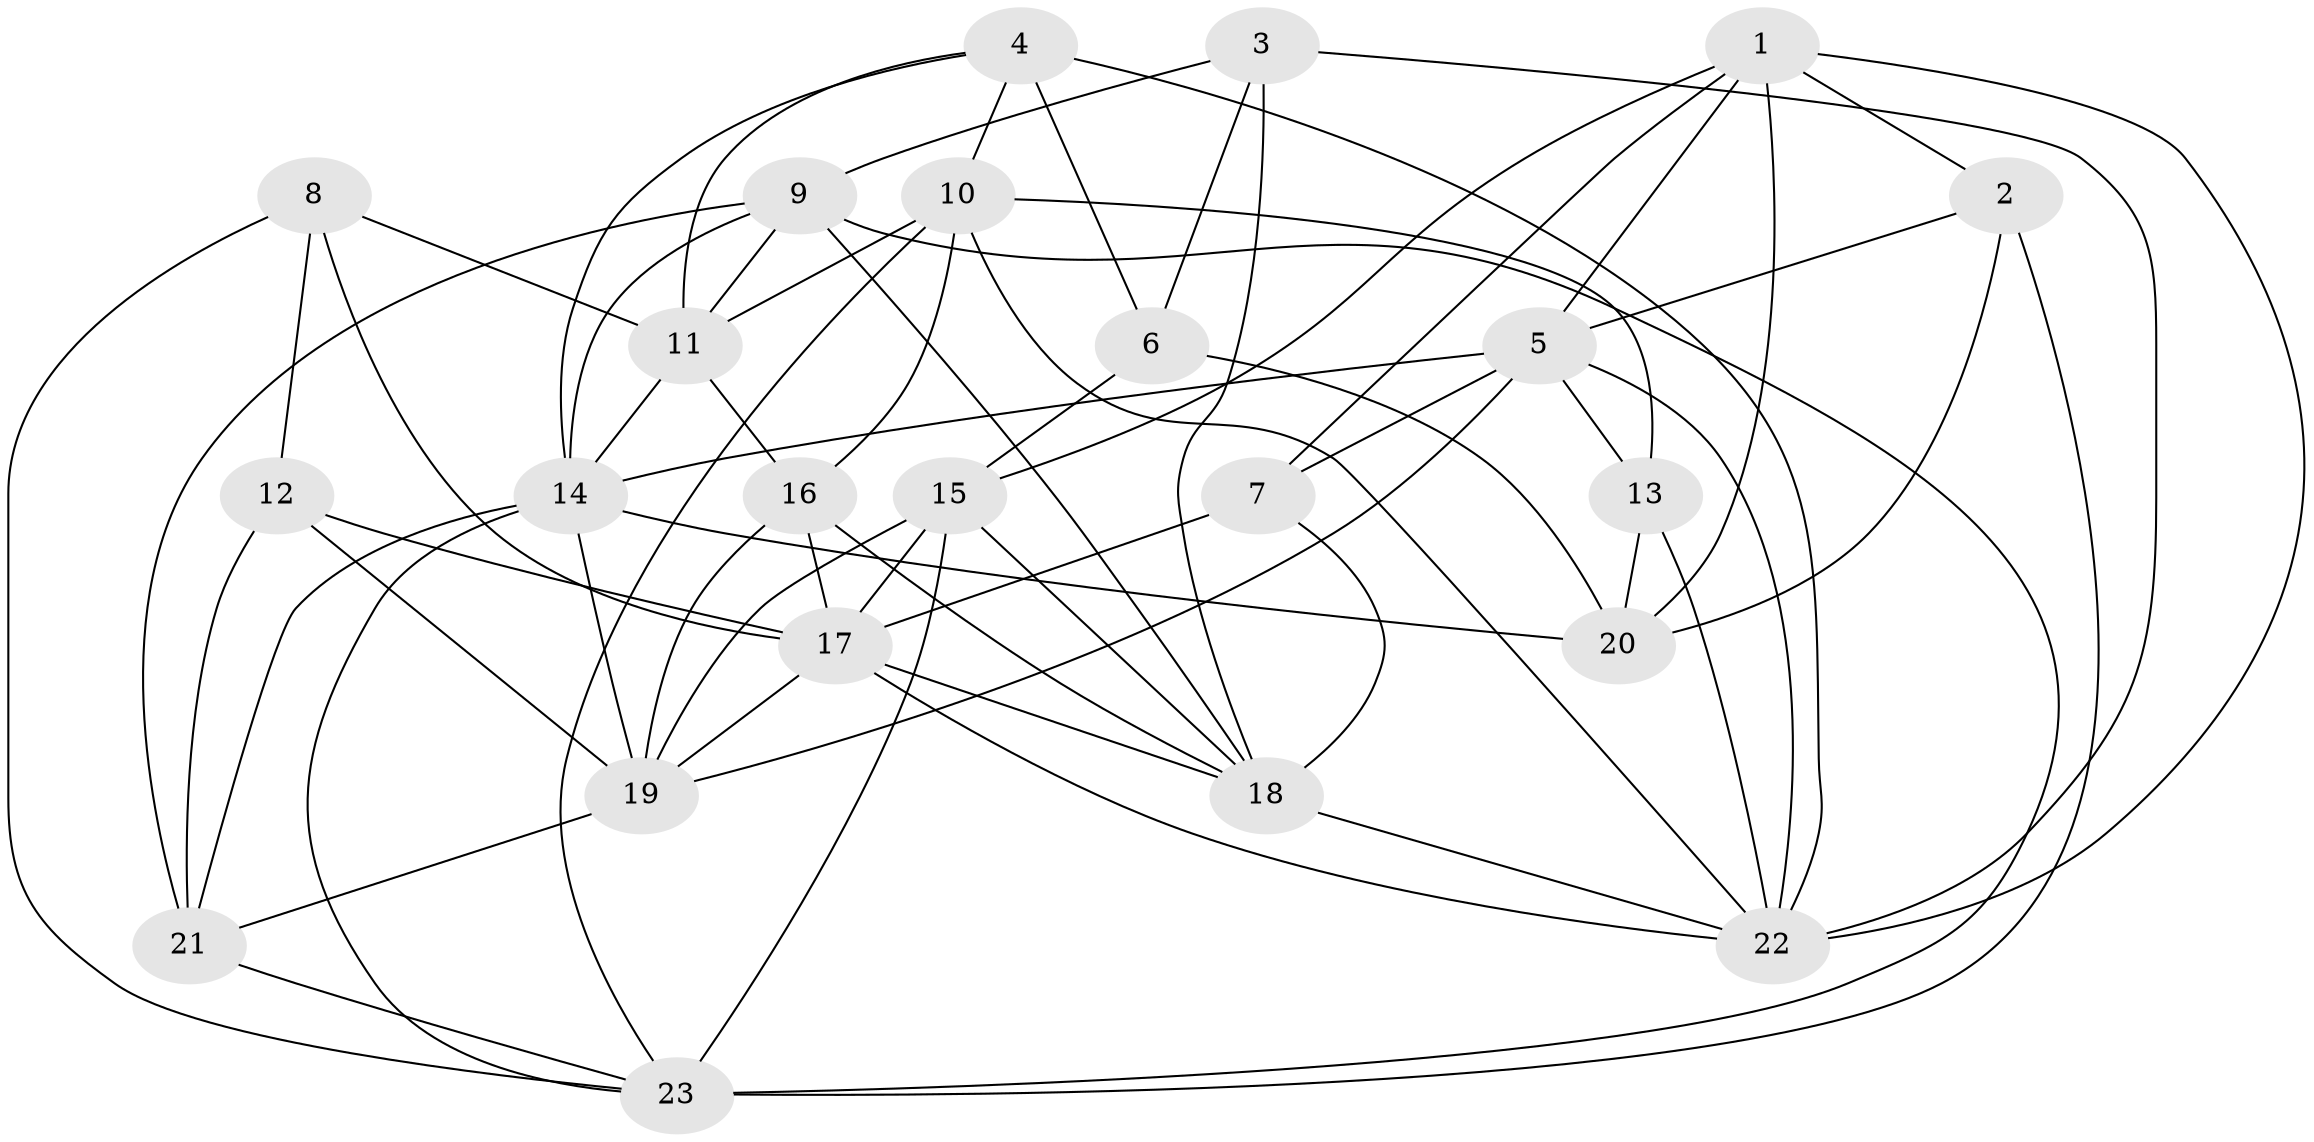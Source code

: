 // original degree distribution, {4: 1.0}
// Generated by graph-tools (version 1.1) at 2025/38/03/04/25 23:38:15]
// undirected, 23 vertices, 65 edges
graph export_dot {
  node [color=gray90,style=filled];
  1;
  2;
  3;
  4;
  5;
  6;
  7;
  8;
  9;
  10;
  11;
  12;
  13;
  14;
  15;
  16;
  17;
  18;
  19;
  20;
  21;
  22;
  23;
  1 -- 2 [weight=1.0];
  1 -- 5 [weight=1.0];
  1 -- 7 [weight=1.0];
  1 -- 15 [weight=2.0];
  1 -- 20 [weight=2.0];
  1 -- 22 [weight=1.0];
  2 -- 5 [weight=1.0];
  2 -- 20 [weight=1.0];
  2 -- 23 [weight=1.0];
  3 -- 6 [weight=1.0];
  3 -- 9 [weight=1.0];
  3 -- 18 [weight=1.0];
  3 -- 22 [weight=1.0];
  4 -- 6 [weight=1.0];
  4 -- 10 [weight=1.0];
  4 -- 11 [weight=1.0];
  4 -- 14 [weight=1.0];
  4 -- 22 [weight=2.0];
  5 -- 7 [weight=2.0];
  5 -- 13 [weight=1.0];
  5 -- 14 [weight=1.0];
  5 -- 19 [weight=1.0];
  5 -- 22 [weight=1.0];
  6 -- 15 [weight=2.0];
  6 -- 20 [weight=2.0];
  7 -- 17 [weight=1.0];
  7 -- 18 [weight=2.0];
  8 -- 11 [weight=2.0];
  8 -- 12 [weight=2.0];
  8 -- 17 [weight=1.0];
  8 -- 23 [weight=1.0];
  9 -- 11 [weight=1.0];
  9 -- 14 [weight=2.0];
  9 -- 18 [weight=3.0];
  9 -- 21 [weight=1.0];
  9 -- 23 [weight=2.0];
  10 -- 11 [weight=1.0];
  10 -- 13 [weight=1.0];
  10 -- 16 [weight=2.0];
  10 -- 22 [weight=1.0];
  10 -- 23 [weight=2.0];
  11 -- 14 [weight=2.0];
  11 -- 16 [weight=1.0];
  12 -- 17 [weight=2.0];
  12 -- 19 [weight=2.0];
  12 -- 21 [weight=2.0];
  13 -- 20 [weight=2.0];
  13 -- 22 [weight=2.0];
  14 -- 19 [weight=1.0];
  14 -- 20 [weight=1.0];
  14 -- 21 [weight=1.0];
  14 -- 23 [weight=1.0];
  15 -- 17 [weight=1.0];
  15 -- 18 [weight=1.0];
  15 -- 19 [weight=2.0];
  15 -- 23 [weight=2.0];
  16 -- 17 [weight=2.0];
  16 -- 18 [weight=1.0];
  16 -- 19 [weight=2.0];
  17 -- 18 [weight=1.0];
  17 -- 19 [weight=1.0];
  17 -- 22 [weight=1.0];
  18 -- 22 [weight=1.0];
  19 -- 21 [weight=1.0];
  21 -- 23 [weight=1.0];
}
